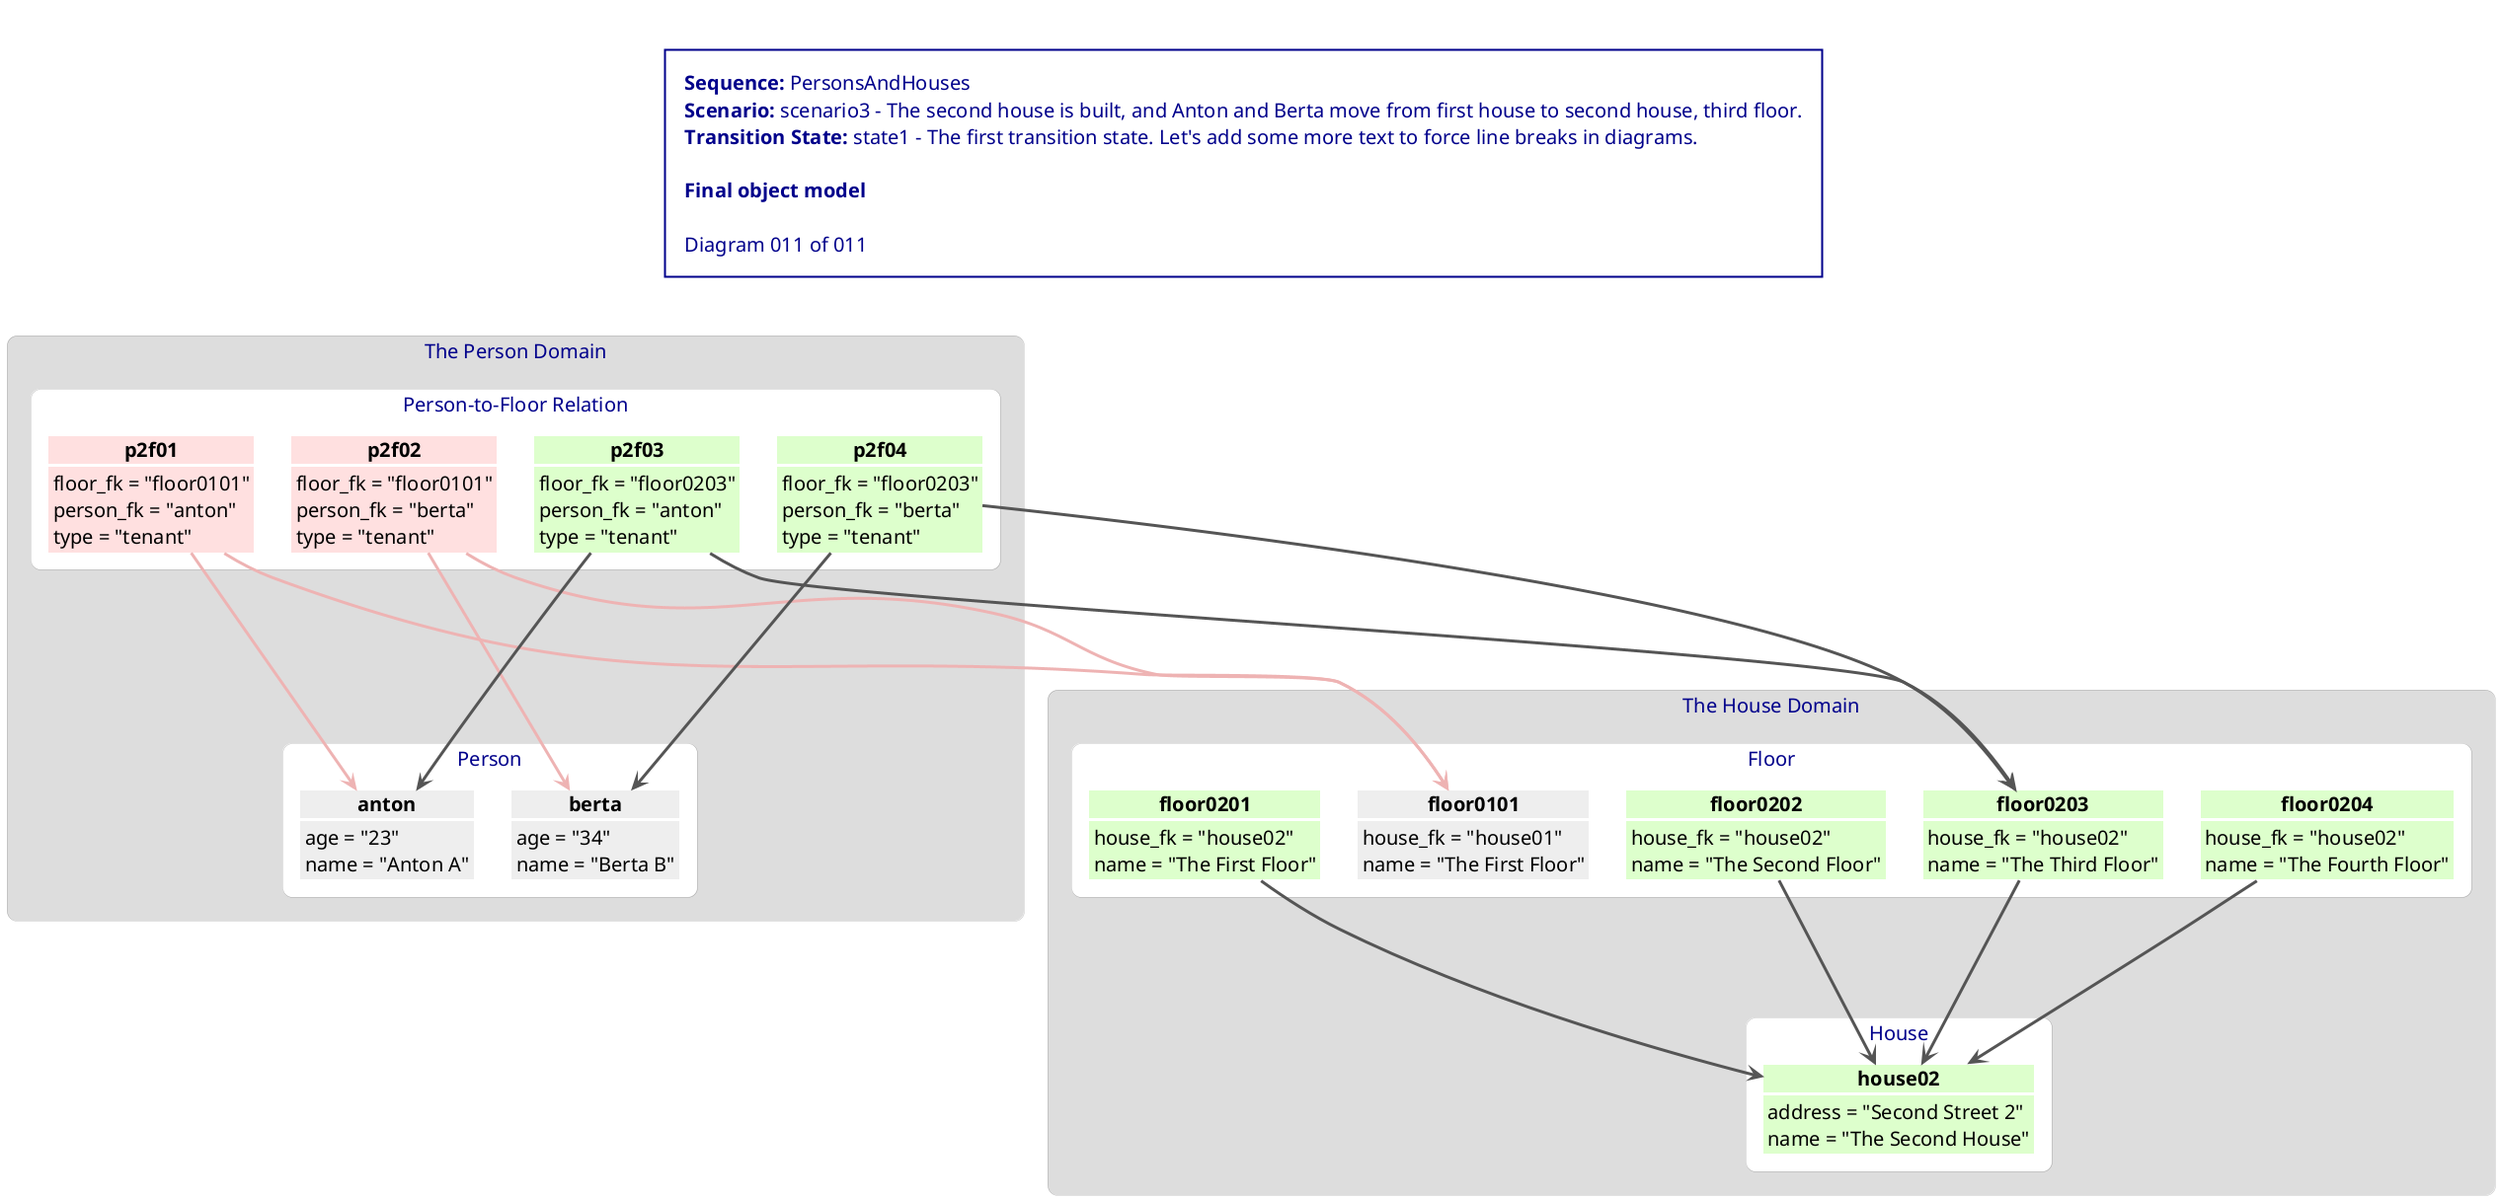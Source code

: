 @startuml PersonsAndHouses_scenario3_state1_011_final

<style>
    Shadowing false
    Rectangle {
        FontSize 18
        FontStyle bold
        HorizontalAlignment left
        LineThickness 0
        RoundCorner 20
    }
    Object {
        FontSize 20
        FontStyle normal
        HorizontalAlignment left
        LineColor white
        LineThickness 3
        RoundCorner 20
    }
    Arrow {
        LineThickness 3
    }
    Title {
        BackgroundColor white
        FontColor darkblue
        FontSize 20
        FontStyle normal
        HorizontalAlignment left
        LineColor darkblue
        LineThickness 2
        Margin 50
        Padding 20
    }
</style>

title \
<b>Sequence:</b> PersonsAndHouses\n\
<b>Scenario:</b> scenario3 - The second house is built, and Anton and Berta move from first house to second house, third floor.\n\
<b>Transition State:</b> state1 - The first transition state. Let's add some more text to force line breaks in diagrams.\n\n\
<b>Final object model</b>\n\n\
Diagram 011 of 011

rectangle "The House Domain" as housedomain #DDDDDD {
    rectangle "Floor" as housedomain_floorclass #white {
        object "<color:black><b>floor0101</b></color>" as housedomain_floorclass_floor0101 #EEEEEE {
            <color:black>house_fk = "house01"</color>
            <color:black>name = "The First Floor"</color>
        }
        object "<color:black><b>floor0201</b></color>" as housedomain_floorclass_floor0201 #DDFFCC {
            <color:black>house_fk = "house02"</color>
            <color:black>name = "The First Floor"</color>
        }
        object "<color:black><b>floor0202</b></color>" as housedomain_floorclass_floor0202 #DDFFCC {
            <color:black>house_fk = "house02"</color>
            <color:black>name = "The Second Floor"</color>
        }
        object "<color:black><b>floor0203</b></color>" as housedomain_floorclass_floor0203 #DDFFCC {
            <color:black>house_fk = "house02"</color>
            <color:black>name = "The Third Floor"</color>
        }
        object "<color:black><b>floor0204</b></color>" as housedomain_floorclass_floor0204 #DDFFCC {
            <color:black>house_fk = "house02"</color>
            <color:black>name = "The Fourth Floor"</color>
        }
    }
    rectangle "House" as housedomain_houseclass #white {
        object "<color:black><b>house02</b></color>" as housedomain_houseclass_house02 #DDFFCC {
            <color:black>address = "Second Street 2"</color>
            <color:black>name = "The Second House"</color>
        }
    }
}
rectangle "The Person Domain" as persondomain #DDDDDD {
    rectangle "Person-to-Floor Relation" as persondomain_p2fclass #white {
        object "<color:black><b>p2f01</b></color>" as persondomain_p2fclass_p2f01 #FFE0E0 {
            <color:black>floor_fk = "floor0101"</color>
            <color:black>person_fk = "anton"</color>
            <color:black>type = "tenant"</color>
        }
        object "<color:black><b>p2f02</b></color>" as persondomain_p2fclass_p2f02 #FFE0E0 {
            <color:black>floor_fk = "floor0101"</color>
            <color:black>person_fk = "berta"</color>
            <color:black>type = "tenant"</color>
        }
        object "<color:black><b>p2f03</b></color>" as persondomain_p2fclass_p2f03 #DDFFCC {
            <color:black>floor_fk = "floor0203"</color>
            <color:black>person_fk = "anton"</color>
            <color:black>type = "tenant"</color>
        }
        object "<color:black><b>p2f04</b></color>" as persondomain_p2fclass_p2f04 #DDFFCC {
            <color:black>floor_fk = "floor0203"</color>
            <color:black>person_fk = "berta"</color>
            <color:black>type = "tenant"</color>
        }
    }
    rectangle "Person" as persondomain_personclass #white {
        object "<color:black><b>anton</b></color>" as persondomain_personclass_anton #EEEEEE {
            <color:black>age = "23"</color>
            <color:black>name = "Anton A"</color>
        }
        object "<color:black><b>berta</b></color>" as persondomain_personclass_berta #EEEEEE {
            <color:black>age = "34"</color>
            <color:black>name = "Berta B"</color>
        }
    }
}

housedomain_floorclass_floor0201 ----> housedomain_houseclass_house02 #555555
housedomain_floorclass_floor0202 ----> housedomain_houseclass_house02 #555555
housedomain_floorclass_floor0203 ----> housedomain_houseclass_house02 #555555
housedomain_floorclass_floor0204 ----> housedomain_houseclass_house02 #555555
persondomain_p2fclass_p2f01 ----> housedomain_floorclass_floor0101 #EEB3B3
persondomain_p2fclass_p2f01 ----> persondomain_personclass_anton #EEB3B3
persondomain_p2fclass_p2f02 ----> housedomain_floorclass_floor0101 #EEB3B3
persondomain_p2fclass_p2f02 ----> persondomain_personclass_berta #EEB3B3
persondomain_p2fclass_p2f03 ----> housedomain_floorclass_floor0203 #555555
persondomain_p2fclass_p2f03 ----> persondomain_personclass_anton #555555
persondomain_p2fclass_p2f04 ----> housedomain_floorclass_floor0203 #555555
persondomain_p2fclass_p2f04 ----> persondomain_personclass_berta #555555

@enduml
